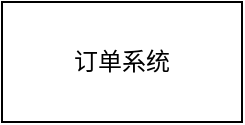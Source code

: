 <mxfile version="13.6.2" type="github" pages="4">
  <diagram id="ISz6apiqJRanIGy9Ss5K" name="Page-1">
    <mxGraphModel dx="942" dy="592" grid="1" gridSize="10" guides="1" tooltips="1" connect="1" arrows="1" fold="1" page="1" pageScale="1" pageWidth="827" pageHeight="1169" math="0" shadow="0">
      <root>
        <mxCell id="0" />
        <mxCell id="1" parent="0" />
        <mxCell id="eCKlghGoDv0b4a2D_gio-1" value="订单系统" style="rounded=0;whiteSpace=wrap;html=1;" parent="1" vertex="1">
          <mxGeometry x="160" y="180" width="120" height="60" as="geometry" />
        </mxCell>
      </root>
    </mxGraphModel>
  </diagram>
  <diagram id="5CvAVDNASA8DRnmTq8Hj" name="Page-2">
    <mxGraphModel dx="1769" dy="592" grid="1" gridSize="10" guides="1" tooltips="1" connect="1" arrows="1" fold="1" page="1" pageScale="1" pageWidth="827" pageHeight="1169" math="0" shadow="0">
      <root>
        <mxCell id="nhAPBx8_N_ZMhF359gxN-0" />
        <mxCell id="nhAPBx8_N_ZMhF359gxN-1" parent="nhAPBx8_N_ZMhF359gxN-0" />
        <mxCell id="ldFXmXxCW2rjsoSBN2v0-0" value="积分商城" style="rounded=0;whiteSpace=wrap;html=1;" parent="nhAPBx8_N_ZMhF359gxN-1" vertex="1">
          <mxGeometry x="-70" y="340" width="120" height="60" as="geometry" />
        </mxCell>
        <mxCell id="ldFXmXxCW2rjsoSBN2v0-5" value="后台" style="rounded=0;whiteSpace=wrap;html=1;" parent="nhAPBx8_N_ZMhF359gxN-1" vertex="1">
          <mxGeometry x="110" y="290" width="120" height="60" as="geometry" />
        </mxCell>
        <mxCell id="ldFXmXxCW2rjsoSBN2v0-6" value="小程序" style="rounded=0;whiteSpace=wrap;html=1;" parent="nhAPBx8_N_ZMhF359gxN-1" vertex="1">
          <mxGeometry x="110" y="510" width="120" height="60" as="geometry" />
        </mxCell>
        <mxCell id="ldFXmXxCW2rjsoSBN2v0-7" value="更改" style="rounded=0;whiteSpace=wrap;html=1;" parent="nhAPBx8_N_ZMhF359gxN-1" vertex="1">
          <mxGeometry x="110" y="170" width="120" height="60" as="geometry" />
        </mxCell>
        <mxCell id="ldFXmXxCW2rjsoSBN2v0-8" value="积分商品，设置商品积分值" style="rounded=0;whiteSpace=wrap;html=1;" parent="nhAPBx8_N_ZMhF359gxN-1" vertex="1">
          <mxGeometry x="315" y="290" width="120" height="60" as="geometry" />
        </mxCell>
        <mxCell id="ldFXmXxCW2rjsoSBN2v0-9" value="积分商城,显示所有可兑换的商品（不区分门店）" style="rounded=0;whiteSpace=wrap;html=1;" parent="nhAPBx8_N_ZMhF359gxN-1" vertex="1">
          <mxGeometry x="380" y="470" width="150" height="60" as="geometry" />
        </mxCell>
        <mxCell id="ldFXmXxCW2rjsoSBN2v0-10" value="到家（店）和物流？&lt;br&gt;积分订单没有售后" style="rounded=0;whiteSpace=wrap;html=1;" parent="nhAPBx8_N_ZMhF359gxN-1" vertex="1">
          <mxGeometry x="380" y="600" width="150" height="90" as="geometry" />
        </mxCell>
        <mxCell id="tNHBq_YLu-zYAE5s75Tw-2" value="购买流程" style="rounded=0;whiteSpace=wrap;html=1;" parent="nhAPBx8_N_ZMhF359gxN-1" vertex="1">
          <mxGeometry x="50" y="870" width="130" height="60" as="geometry" />
        </mxCell>
        <mxCell id="tNHBq_YLu-zYAE5s75Tw-5" style="edgeStyle=orthogonalEdgeStyle;rounded=0;orthogonalLoop=1;jettySize=auto;html=1;entryX=0;entryY=0.5;entryDx=0;entryDy=0;" parent="nhAPBx8_N_ZMhF359gxN-1" source="tNHBq_YLu-zYAE5s75Tw-3" target="tNHBq_YLu-zYAE5s75Tw-4" edge="1">
          <mxGeometry relative="1" as="geometry" />
        </mxCell>
        <mxCell id="tNHBq_YLu-zYAE5s75Tw-10" style="edgeStyle=orthogonalEdgeStyle;rounded=0;orthogonalLoop=1;jettySize=auto;html=1;exitX=1;exitY=0.5;exitDx=0;exitDy=0;entryX=0;entryY=0.5;entryDx=0;entryDy=0;" parent="nhAPBx8_N_ZMhF359gxN-1" source="tNHBq_YLu-zYAE5s75Tw-3" target="tNHBq_YLu-zYAE5s75Tw-9" edge="1">
          <mxGeometry relative="1" as="geometry" />
        </mxCell>
        <mxCell id="tNHBq_YLu-zYAE5s75Tw-3" value="积分、实际支付和优惠商品" style="rounded=0;whiteSpace=wrap;html=1;" parent="nhAPBx8_N_ZMhF359gxN-1" vertex="1">
          <mxGeometry x="250" y="870" width="130" height="60" as="geometry" />
        </mxCell>
        <mxCell id="tNHBq_YLu-zYAE5s75Tw-11" style="edgeStyle=orthogonalEdgeStyle;rounded=0;orthogonalLoop=1;jettySize=auto;html=1;entryX=0;entryY=0.5;entryDx=0;entryDy=0;" parent="nhAPBx8_N_ZMhF359gxN-1" source="tNHBq_YLu-zYAE5s75Tw-4" target="tNHBq_YLu-zYAE5s75Tw-7" edge="1">
          <mxGeometry relative="1" as="geometry">
            <Array as="points">
              <mxPoint x="610" y="805" />
              <mxPoint x="610" y="910" />
            </Array>
          </mxGeometry>
        </mxCell>
        <mxCell id="tNHBq_YLu-zYAE5s75Tw-4" value="配送|到店一致性" style="rhombus;whiteSpace=wrap;html=1;" parent="nhAPBx8_N_ZMhF359gxN-1" vertex="1">
          <mxGeometry x="470" y="760" width="120" height="90" as="geometry" />
        </mxCell>
        <mxCell id="tNHBq_YLu-zYAE5s75Tw-7" value="生成订单" style="rounded=1;whiteSpace=wrap;html=1;" parent="nhAPBx8_N_ZMhF359gxN-1" vertex="1">
          <mxGeometry x="650" y="880" width="120" height="60" as="geometry" />
        </mxCell>
        <mxCell id="tNHBq_YLu-zYAE5s75Tw-12" style="edgeStyle=orthogonalEdgeStyle;rounded=0;orthogonalLoop=1;jettySize=auto;html=1;entryX=0;entryY=0.5;entryDx=0;entryDy=0;" parent="nhAPBx8_N_ZMhF359gxN-1" source="tNHBq_YLu-zYAE5s75Tw-9" target="tNHBq_YLu-zYAE5s75Tw-7" edge="1">
          <mxGeometry relative="1" as="geometry">
            <Array as="points">
              <mxPoint x="610" y="990" />
              <mxPoint x="610" y="910" />
            </Array>
          </mxGeometry>
        </mxCell>
        <mxCell id="tNHBq_YLu-zYAE5s75Tw-9" value="配送范围校验" style="rhombus;whiteSpace=wrap;html=1;" parent="nhAPBx8_N_ZMhF359gxN-1" vertex="1">
          <mxGeometry x="470" y="950" width="110" height="80" as="geometry" />
        </mxCell>
      </root>
    </mxGraphModel>
  </diagram>
  <diagram id="pilKmLmp286zGXc5x2I8" name="第 3 页">
    <mxGraphModel dx="942" dy="1761" grid="1" gridSize="10" guides="1" tooltips="1" connect="1" arrows="1" fold="1" page="1" pageScale="1" pageWidth="827" pageHeight="1169" math="0" shadow="0">
      <root>
        <mxCell id="vryApCw5Qk6Wh8PynRup-0" />
        <mxCell id="vryApCw5Qk6Wh8PynRup-1" parent="vryApCw5Qk6Wh8PynRup-0" />
        <mxCell id="vryApCw5Qk6Wh8PynRup-2" value="同城配送" style="rounded=0;whiteSpace=wrap;html=1;fillColor=#f8cecc;strokeColor=#b85450;" parent="vryApCw5Qk6Wh8PynRup-1" vertex="1">
          <mxGeometry x="110" y="150" width="120" height="60" as="geometry" />
        </mxCell>
        <mxCell id="vryApCw5Qk6Wh8PynRup-3" value="默认到店" style="rounded=0;whiteSpace=wrap;html=1;" parent="vryApCw5Qk6Wh8PynRup-1" vertex="1">
          <mxGeometry x="663" y="27.5" width="120" height="60" as="geometry" />
        </mxCell>
        <mxCell id="vryApCw5Qk6Wh8PynRup-11" style="edgeStyle=orthogonalEdgeStyle;rounded=0;orthogonalLoop=1;jettySize=auto;html=1;entryX=0;entryY=0.5;entryDx=0;entryDy=0;exitX=1;exitY=0.5;exitDx=0;exitDy=0;" parent="vryApCw5Qk6Wh8PynRup-1" source="vryApCw5Qk6Wh8PynRup-4" target="vryApCw5Qk6Wh8PynRup-6" edge="1">
          <mxGeometry relative="1" as="geometry">
            <mxPoint x="793" y="128" as="sourcePoint" />
            <Array as="points">
              <mxPoint x="900" y="128" />
              <mxPoint x="900" y="-2" />
            </Array>
          </mxGeometry>
        </mxCell>
        <mxCell id="vryApCw5Qk6Wh8PynRup-12" style="edgeStyle=orthogonalEdgeStyle;rounded=0;orthogonalLoop=1;jettySize=auto;html=1;entryX=0;entryY=0.5;entryDx=0;entryDy=0;" parent="vryApCw5Qk6Wh8PynRup-1" source="vryApCw5Qk6Wh8PynRup-4" target="vryApCw5Qk6Wh8PynRup-9" edge="1">
          <mxGeometry relative="1" as="geometry">
            <Array as="points">
              <mxPoint x="1000" y="128" />
            </Array>
          </mxGeometry>
        </mxCell>
        <mxCell id="vryApCw5Qk6Wh8PynRup-13" style="edgeStyle=orthogonalEdgeStyle;rounded=0;orthogonalLoop=1;jettySize=auto;html=1;entryX=0;entryY=0.5;entryDx=0;entryDy=0;" parent="vryApCw5Qk6Wh8PynRup-1" source="vryApCw5Qk6Wh8PynRup-4" target="vryApCw5Qk6Wh8PynRup-10" edge="1">
          <mxGeometry relative="1" as="geometry">
            <Array as="points">
              <mxPoint x="900" y="128" />
              <mxPoint x="900" y="250" />
            </Array>
          </mxGeometry>
        </mxCell>
        <mxCell id="vryApCw5Qk6Wh8PynRup-4" value="配送" style="rounded=0;whiteSpace=wrap;html=1;" parent="vryApCw5Qk6Wh8PynRup-1" vertex="1">
          <mxGeometry x="663" y="97.5" width="120" height="60" as="geometry" />
        </mxCell>
        <mxCell id="vryApCw5Qk6Wh8PynRup-5" value="物流" style="rounded=0;whiteSpace=wrap;html=1;" parent="vryApCw5Qk6Wh8PynRup-1" vertex="1">
          <mxGeometry x="663" y="172.5" width="120" height="60" as="geometry" />
        </mxCell>
        <mxCell id="vryApCw5Qk6Wh8PynRup-6" value="商品超出重量收费规则设置" style="rounded=0;whiteSpace=wrap;html=1;" parent="vryApCw5Qk6Wh8PynRup-1" vertex="1">
          <mxGeometry x="990" y="-32.5" width="120" height="60" as="geometry" />
        </mxCell>
        <mxCell id="vryApCw5Qk6Wh8PynRup-7" value="后台" style="rounded=0;whiteSpace=wrap;html=1;" parent="vryApCw5Qk6Wh8PynRup-1" vertex="1">
          <mxGeometry x="300" y="110" width="120" height="60" as="geometry" />
        </mxCell>
        <mxCell id="vryApCw5Qk6Wh8PynRup-8" value="小程序" style="rounded=0;whiteSpace=wrap;html=1;fillColor=#f8cecc;strokeColor=#b85450;" parent="vryApCw5Qk6Wh8PynRup-1" vertex="1">
          <mxGeometry x="70" y="1060" width="120" height="60" as="geometry" />
        </mxCell>
        <mxCell id="vryApCw5Qk6Wh8PynRup-9" value="满多少配送设置" style="rounded=0;whiteSpace=wrap;html=1;" parent="vryApCw5Qk6Wh8PynRup-1" vertex="1">
          <mxGeometry x="1000" y="97.5" width="120" height="60" as="geometry" />
        </mxCell>
        <mxCell id="vryApCw5Qk6Wh8PynRup-10" value="配送距离设置" style="rounded=0;whiteSpace=wrap;html=1;" parent="vryApCw5Qk6Wh8PynRup-1" vertex="1">
          <mxGeometry x="1000" y="220" width="120" height="60" as="geometry" />
        </mxCell>
        <mxCell id="vryApCw5Qk6Wh8PynRup-14" value="商品属性" style="rounded=0;whiteSpace=wrap;html=1;" parent="vryApCw5Qk6Wh8PynRup-1" vertex="1">
          <mxGeometry x="470" y="110" width="120" height="60" as="geometry" />
        </mxCell>
        <mxCell id="jXNHLseZ2VNi7du-fdOd-1" style="edgeStyle=orthogonalEdgeStyle;rounded=0;orthogonalLoop=1;jettySize=auto;html=1;entryX=0.5;entryY=0;entryDx=0;entryDy=0;" parent="vryApCw5Qk6Wh8PynRup-1" source="vryApCw5Qk6Wh8PynRup-15" target="vryApCw5Qk6Wh8PynRup-17" edge="1">
          <mxGeometry relative="1" as="geometry" />
        </mxCell>
        <mxCell id="jXNHLseZ2VNi7du-fdOd-4" style="edgeStyle=orthogonalEdgeStyle;rounded=0;orthogonalLoop=1;jettySize=auto;html=1;exitX=0.5;exitY=1;exitDx=0;exitDy=0;" parent="vryApCw5Qk6Wh8PynRup-1" source="vryApCw5Qk6Wh8PynRup-15" target="vryApCw5Qk6Wh8PynRup-18" edge="1">
          <mxGeometry relative="1" as="geometry" />
        </mxCell>
        <mxCell id="jXNHLseZ2VNi7du-fdOd-5" style="edgeStyle=orthogonalEdgeStyle;rounded=0;orthogonalLoop=1;jettySize=auto;html=1;entryX=0.5;entryY=0;entryDx=0;entryDy=0;exitX=0.5;exitY=1;exitDx=0;exitDy=0;" parent="vryApCw5Qk6Wh8PynRup-1" source="vryApCw5Qk6Wh8PynRup-15" target="vryApCw5Qk6Wh8PynRup-19" edge="1">
          <mxGeometry relative="1" as="geometry" />
        </mxCell>
        <mxCell id="jXNHLseZ2VNi7du-fdOd-6" style="edgeStyle=orthogonalEdgeStyle;rounded=0;orthogonalLoop=1;jettySize=auto;html=1;entryX=0.5;entryY=0;entryDx=0;entryDy=0;exitX=0.5;exitY=1;exitDx=0;exitDy=0;" parent="vryApCw5Qk6Wh8PynRup-1" source="vryApCw5Qk6Wh8PynRup-15" target="vryApCw5Qk6Wh8PynRup-16" edge="1">
          <mxGeometry relative="1" as="geometry" />
        </mxCell>
        <mxCell id="vryApCw5Qk6Wh8PynRup-15" value="订单状态" style="rounded=0;whiteSpace=wrap;html=1;" parent="vryApCw5Qk6Wh8PynRup-1" vertex="1">
          <mxGeometry x="370" y="310" width="120" height="60" as="geometry" />
        </mxCell>
        <mxCell id="vryApCw5Qk6Wh8PynRup-16" value="到店订单，未核销可取消" style="rounded=0;whiteSpace=wrap;html=1;" parent="vryApCw5Qk6Wh8PynRup-1" vertex="1">
          <mxGeometry x="200" y="480" width="120" height="60" as="geometry" />
        </mxCell>
        <mxCell id="vryApCw5Qk6Wh8PynRup-17" value="到家订单，为配送可取消" style="rounded=0;whiteSpace=wrap;html=1;" parent="vryApCw5Qk6Wh8PynRup-1" vertex="1">
          <mxGeometry x="370" y="480" width="120" height="60" as="geometry" />
        </mxCell>
        <mxCell id="vryApCw5Qk6Wh8PynRup-18" value="订单缺货时，按照缺货商品实际价格退款" style="rounded=0;whiteSpace=wrap;html=1;" parent="vryApCw5Qk6Wh8PynRup-1" vertex="1">
          <mxGeometry x="540" y="480" width="120" height="60" as="geometry" />
        </mxCell>
        <mxCell id="vryApCw5Qk6Wh8PynRup-19" value="未核销，员工端可修改商品数量" style="rounded=0;whiteSpace=wrap;html=1;" parent="vryApCw5Qk6Wh8PynRup-1" vertex="1">
          <mxGeometry x="700" y="480" width="120" height="60" as="geometry" />
        </mxCell>
        <mxCell id="vryApCw5Qk6Wh8PynRup-22" style="edgeStyle=orthogonalEdgeStyle;rounded=0;orthogonalLoop=1;jettySize=auto;html=1;" parent="vryApCw5Qk6Wh8PynRup-1" source="vryApCw5Qk6Wh8PynRup-20" target="vryApCw5Qk6Wh8PynRup-21" edge="1">
          <mxGeometry relative="1" as="geometry" />
        </mxCell>
        <mxCell id="vryApCw5Qk6Wh8PynRup-20" value="s售后（只能一次）" style="rounded=0;whiteSpace=wrap;html=1;" parent="vryApCw5Qk6Wh8PynRup-1" vertex="1">
          <mxGeometry x="200" y="645" width="120" height="60" as="geometry" />
        </mxCell>
        <mxCell id="vryApCw5Qk6Wh8PynRup-21" value="解决方案：&lt;br&gt;联系发券，&lt;br&gt;直接退款，&lt;br&gt;按商品原价退款" style="rounded=0;whiteSpace=wrap;html=1;" parent="vryApCw5Qk6Wh8PynRup-1" vertex="1">
          <mxGeometry x="406" y="600" width="150" height="150" as="geometry" />
        </mxCell>
        <mxCell id="jXNHLseZ2VNi7du-fdOd-19" style="edgeStyle=orthogonalEdgeStyle;rounded=0;orthogonalLoop=1;jettySize=auto;html=1;" parent="vryApCw5Qk6Wh8PynRup-1" source="vryApCw5Qk6Wh8PynRup-23" edge="1">
          <mxGeometry relative="1" as="geometry">
            <mxPoint x="980" y="1120" as="targetPoint" />
          </mxGeometry>
        </mxCell>
        <mxCell id="jXNHLseZ2VNi7du-fdOd-22" style="edgeStyle=orthogonalEdgeStyle;rounded=0;orthogonalLoop=1;jettySize=auto;html=1;" parent="vryApCw5Qk6Wh8PynRup-1" source="vryApCw5Qk6Wh8PynRup-23" edge="1">
          <mxGeometry relative="1" as="geometry">
            <mxPoint x="840" y="970" as="targetPoint" />
          </mxGeometry>
        </mxCell>
        <mxCell id="jXNHLseZ2VNi7du-fdOd-23" style="edgeStyle=orthogonalEdgeStyle;rounded=0;orthogonalLoop=1;jettySize=auto;html=1;" parent="vryApCw5Qk6Wh8PynRup-1" source="vryApCw5Qk6Wh8PynRup-23" edge="1">
          <mxGeometry relative="1" as="geometry">
            <mxPoint x="980" y="860" as="targetPoint" />
          </mxGeometry>
        </mxCell>
        <mxCell id="jXNHLseZ2VNi7du-fdOd-24" style="edgeStyle=orthogonalEdgeStyle;rounded=0;orthogonalLoop=1;jettySize=auto;html=1;" parent="vryApCw5Qk6Wh8PynRup-1" source="vryApCw5Qk6Wh8PynRup-23" edge="1">
          <mxGeometry relative="1" as="geometry">
            <mxPoint x="1130" y="970" as="targetPoint" />
          </mxGeometry>
        </mxCell>
        <mxCell id="vryApCw5Qk6Wh8PynRup-23" value="订单操作人日志记录" style="rounded=0;whiteSpace=wrap;html=1;fillColor=#fff2cc;strokeColor=#d6b656;" parent="vryApCw5Qk6Wh8PynRup-1" vertex="1">
          <mxGeometry x="920" y="940" width="120" height="60" as="geometry" />
        </mxCell>
        <mxCell id="jXNHLseZ2VNi7du-fdOd-8" value="" style="edgeStyle=orthogonalEdgeStyle;rounded=0;orthogonalLoop=1;jettySize=auto;html=1;" parent="vryApCw5Qk6Wh8PynRup-1" source="vryApCw5Qk6Wh8PynRup-24" target="vryApCw5Qk6Wh8PynRup-25" edge="1">
          <mxGeometry relative="1" as="geometry" />
        </mxCell>
        <mxCell id="vryApCw5Qk6Wh8PynRup-24" value="到家订单" style="rounded=0;whiteSpace=wrap;html=1;" parent="vryApCw5Qk6Wh8PynRup-1" vertex="1">
          <mxGeometry x="940" y="485" width="120" height="60" as="geometry" />
        </mxCell>
        <mxCell id="jXNHLseZ2VNi7du-fdOd-9" style="edgeStyle=orthogonalEdgeStyle;rounded=0;orthogonalLoop=1;jettySize=auto;html=1;entryX=0;entryY=0.5;entryDx=0;entryDy=0;" parent="vryApCw5Qk6Wh8PynRup-1" source="vryApCw5Qk6Wh8PynRup-25" target="vryApCw5Qk6Wh8PynRup-27" edge="1">
          <mxGeometry relative="1" as="geometry" />
        </mxCell>
        <mxCell id="vryApCw5Qk6Wh8PynRup-25" value="&lt;p class=&quot;MsoNormal&quot;&gt;&lt;span style=&quot;font-size: 10.5pt&quot;&gt;配送中、送达、拒收、无法送达&lt;/span&gt;&lt;/p&gt;" style="rounded=0;whiteSpace=wrap;html=1;" parent="vryApCw5Qk6Wh8PynRup-1" vertex="1">
          <mxGeometry x="1120" y="485" width="120" height="60" as="geometry" />
        </mxCell>
        <mxCell id="jXNHLseZ2VNi7du-fdOd-10" style="edgeStyle=orthogonalEdgeStyle;rounded=0;orthogonalLoop=1;jettySize=auto;html=1;entryX=0.5;entryY=0;entryDx=0;entryDy=0;" parent="vryApCw5Qk6Wh8PynRup-1" source="vryApCw5Qk6Wh8PynRup-27" target="vryApCw5Qk6Wh8PynRup-28" edge="1">
          <mxGeometry relative="1" as="geometry" />
        </mxCell>
        <mxCell id="vryApCw5Qk6Wh8PynRup-27" value="无法取消" style="rhombus;whiteSpace=wrap;html=1;" parent="vryApCw5Qk6Wh8PynRup-1" vertex="1">
          <mxGeometry x="1240" y="400" width="80" height="80" as="geometry" />
        </mxCell>
        <mxCell id="vryApCw5Qk6Wh8PynRup-28" value="&lt;p class=&quot;MsoNormal&quot;&gt;&lt;span style=&quot;font-size: 14px&quot;&gt;客服处理&lt;/span&gt;&lt;/p&gt;" style="rounded=0;whiteSpace=wrap;html=1;" parent="vryApCw5Qk6Wh8PynRup-1" vertex="1">
          <mxGeometry x="1340" y="480" width="120" height="60" as="geometry" />
        </mxCell>
        <mxCell id="vryApCw5Qk6Wh8PynRup-36" style="edgeStyle=orthogonalEdgeStyle;rounded=0;orthogonalLoop=1;jettySize=auto;html=1;" parent="vryApCw5Qk6Wh8PynRup-1" source="vryApCw5Qk6Wh8PynRup-29" target="vryApCw5Qk6Wh8PynRup-32" edge="1">
          <mxGeometry relative="1" as="geometry" />
        </mxCell>
        <mxCell id="vryApCw5Qk6Wh8PynRup-29" value="员工端（配送员，拣货员）" style="rounded=0;whiteSpace=wrap;html=1;" parent="vryApCw5Qk6Wh8PynRup-1" vertex="1">
          <mxGeometry x="300" y="1060" width="120" height="60" as="geometry" />
        </mxCell>
        <mxCell id="vryApCw5Qk6Wh8PynRup-31" style="edgeStyle=orthogonalEdgeStyle;rounded=0;orthogonalLoop=1;jettySize=auto;html=1;entryX=0.5;entryY=0;entryDx=0;entryDy=0;" parent="vryApCw5Qk6Wh8PynRup-1" source="vryApCw5Qk6Wh8PynRup-30" target="vryApCw5Qk6Wh8PynRup-29" edge="1">
          <mxGeometry relative="1" as="geometry" />
        </mxCell>
        <mxCell id="vryApCw5Qk6Wh8PynRup-30" value="待处理订单" style="rounded=0;whiteSpace=wrap;html=1;" parent="vryApCw5Qk6Wh8PynRup-1" vertex="1">
          <mxGeometry x="250" y="880" width="120" height="60" as="geometry" />
        </mxCell>
        <mxCell id="vryApCw5Qk6Wh8PynRup-37" style="edgeStyle=orthogonalEdgeStyle;rounded=0;orthogonalLoop=1;jettySize=auto;html=1;entryX=0.5;entryY=0;entryDx=0;entryDy=0;" parent="vryApCw5Qk6Wh8PynRup-1" source="vryApCw5Qk6Wh8PynRup-32" target="vryApCw5Qk6Wh8PynRup-33" edge="1">
          <mxGeometry relative="1" as="geometry" />
        </mxCell>
        <mxCell id="vryApCw5Qk6Wh8PynRup-32" value="未送达、拒收订单" style="rounded=0;whiteSpace=wrap;html=1;" parent="vryApCw5Qk6Wh8PynRup-1" vertex="1">
          <mxGeometry x="470" y="1060" width="120" height="60" as="geometry" />
        </mxCell>
        <mxCell id="vryApCw5Qk6Wh8PynRup-38" style="edgeStyle=orthogonalEdgeStyle;rounded=0;orthogonalLoop=1;jettySize=auto;html=1;entryX=0.5;entryY=0;entryDx=0;entryDy=0;" parent="vryApCw5Qk6Wh8PynRup-1" source="vryApCw5Qk6Wh8PynRup-33" target="vryApCw5Qk6Wh8PynRup-34" edge="1">
          <mxGeometry relative="1" as="geometry" />
        </mxCell>
        <mxCell id="vryApCw5Qk6Wh8PynRup-33" value="协助人员进行协助处理" style="rounded=0;whiteSpace=wrap;html=1;" parent="vryApCw5Qk6Wh8PynRup-1" vertex="1">
          <mxGeometry x="470" y="1140" width="120" height="60" as="geometry" />
        </mxCell>
        <mxCell id="vryApCw5Qk6Wh8PynRup-39" style="edgeStyle=orthogonalEdgeStyle;rounded=0;orthogonalLoop=1;jettySize=auto;html=1;entryX=0.5;entryY=0;entryDx=0;entryDy=0;" parent="vryApCw5Qk6Wh8PynRup-1" source="vryApCw5Qk6Wh8PynRup-34" target="vryApCw5Qk6Wh8PynRup-35" edge="1">
          <mxGeometry relative="1" as="geometry" />
        </mxCell>
        <mxCell id="vryApCw5Qk6Wh8PynRup-34" value="异常订单" style="rounded=0;whiteSpace=wrap;html=1;" parent="vryApCw5Qk6Wh8PynRup-1" vertex="1">
          <mxGeometry x="470" y="1230" width="120" height="60" as="geometry" />
        </mxCell>
        <mxCell id="vryApCw5Qk6Wh8PynRup-35" value="线上客服处理" style="rounded=0;whiteSpace=wrap;html=1;" parent="vryApCw5Qk6Wh8PynRup-1" vertex="1">
          <mxGeometry x="470" y="1340" width="120" height="60" as="geometry" />
        </mxCell>
        <mxCell id="vryApCw5Qk6Wh8PynRup-40" value="收货地址管理" style="rounded=0;whiteSpace=wrap;html=1;" parent="vryApCw5Qk6Wh8PynRup-1" vertex="1">
          <mxGeometry x="270" y="1410" width="120" height="60" as="geometry" />
        </mxCell>
        <mxCell id="vryApCw5Qk6Wh8PynRup-41" value="配送地图范围" style="rounded=0;whiteSpace=wrap;html=1;" parent="vryApCw5Qk6Wh8PynRup-1" vertex="1">
          <mxGeometry x="280" y="1570" width="120" height="60" as="geometry" />
        </mxCell>
        <mxCell id="jXNHLseZ2VNi7du-fdOd-12" value="" style="shape=curlyBracket;whiteSpace=wrap;html=1;rounded=1;" parent="vryApCw5Qk6Wh8PynRup-1" vertex="1">
          <mxGeometry x="220" y="880" width="20" height="770" as="geometry" />
        </mxCell>
        <mxCell id="ORLkGIuuUKZdvLxZJ8K5-0" value="根据城市名称获取经纬度，&lt;br&gt;然后计算门店与其距离&lt;br&gt;" style="rounded=0;whiteSpace=wrap;html=1;" vertex="1" parent="vryApCw5Qk6Wh8PynRup-1">
          <mxGeometry x="470" y="1580" width="120" height="60" as="geometry" />
        </mxCell>
        <mxCell id="ORLkGIuuUKZdvLxZJ8K5-1" value="异常订单管理" style="rounded=0;whiteSpace=wrap;html=1;fillColor=#d5e8d4;strokeColor=#82b366;" vertex="1" parent="vryApCw5Qk6Wh8PynRup-1">
          <mxGeometry x="1320" y="10" width="120" height="60" as="geometry" />
        </mxCell>
        <mxCell id="ORLkGIuuUKZdvLxZJ8K5-3" value="模块处理" style="rounded=1;whiteSpace=wrap;html=1;fillColor=#f5f5f5;strokeColor=#666666;fontColor=#333333;" vertex="1" parent="vryApCw5Qk6Wh8PynRup-1">
          <mxGeometry x="820" y="1260" width="120" height="60" as="geometry" />
        </mxCell>
      </root>
    </mxGraphModel>
  </diagram>
  <diagram id="yB2ZPf5YEHyUdQHvLoSv" name="第 4 页">
    
    <mxGraphModel dx="942" dy="592" grid="1" gridSize="10" guides="1" tooltips="1" connect="1" arrows="1" fold="1" page="1" pageScale="1" pageWidth="827" pageHeight="1169" math="0" shadow="0">
      
      <root>
        
        <mxCell id="gmqiIgp6-V-CM9CRSxc_-0" />
        
        <mxCell id="gmqiIgp6-V-CM9CRSxc_-1" parent="gmqiIgp6-V-CM9CRSxc_-0" />
        
        <mxCell id="gmqiIgp6-V-CM9CRSxc_-2" value="积分规则" style="rounded=1;whiteSpace=wrap;html=1;" vertex="1" parent="gmqiIgp6-V-CM9CRSxc_-1">
          
          <mxGeometry x="100" y="190" width="120" height="60" as="geometry" />
          
        </mxCell>
        
        <mxCell id="gmqiIgp6-V-CM9CRSxc_-3" value="每四元赠送1积分" style="rounded=1;whiteSpace=wrap;html=1;" vertex="1" parent="gmqiIgp6-V-CM9CRSxc_-1">
          
          <mxGeometry x="240" y="190" width="120" height="60" as="geometry" />
          
        </mxCell>
        
      </root>
      
    </mxGraphModel>
    
  </diagram>
</mxfile>
